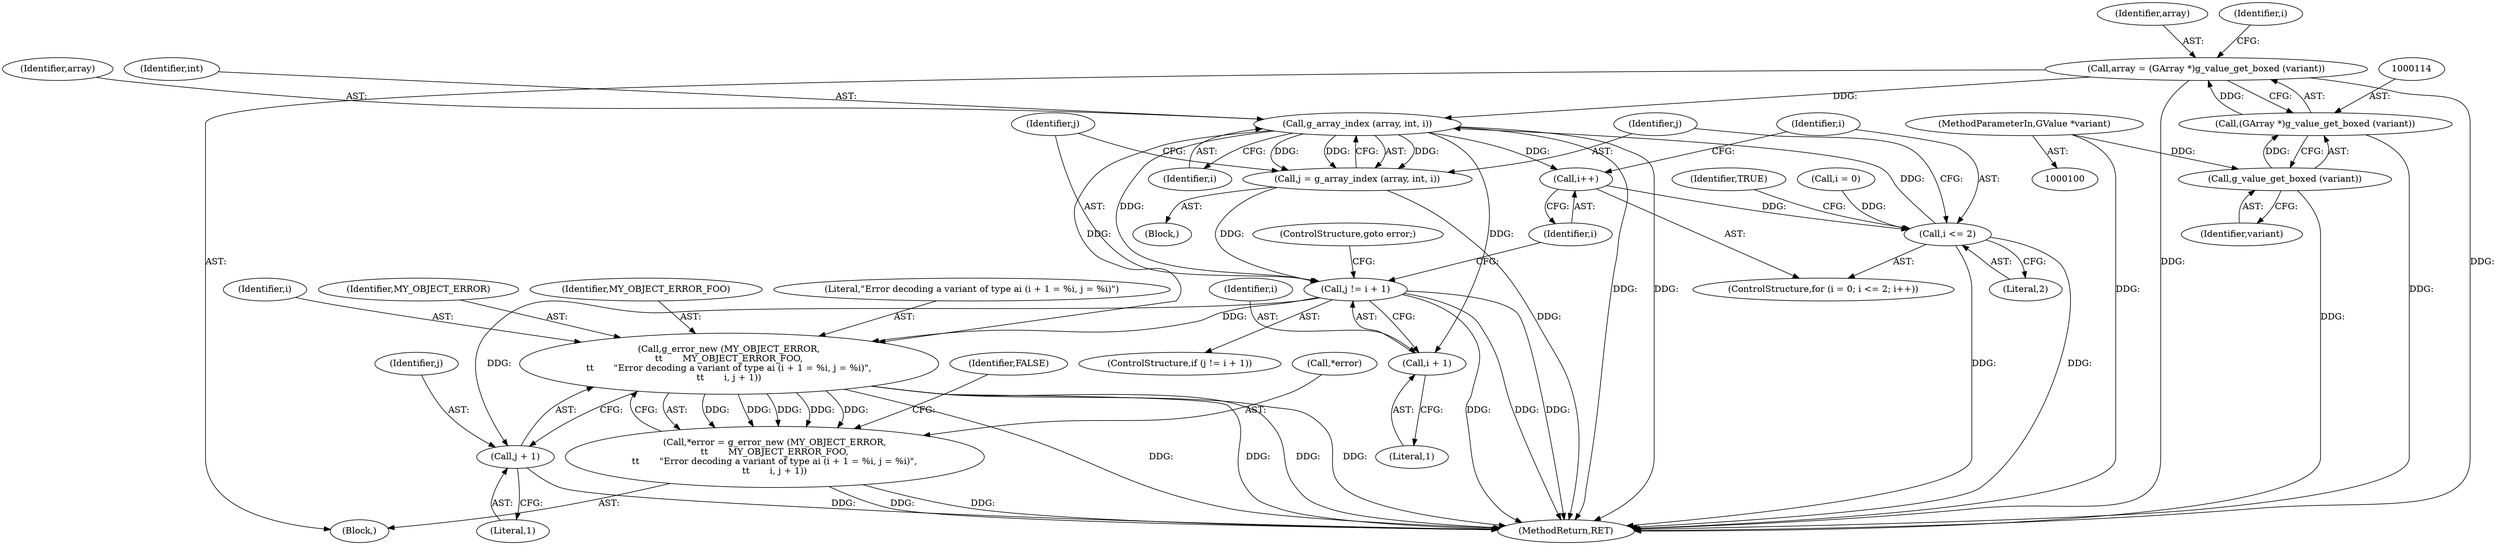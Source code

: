 digraph "1_dbus_9a6bce9b615abca6068348c1606ba8eaf13d9ae0_32@pointer" {
"1000111" [label="(Call,array = (GArray *)g_value_get_boxed (variant))"];
"1000113" [label="(Call,(GArray *)g_value_get_boxed (variant))"];
"1000115" [label="(Call,g_value_get_boxed (variant))"];
"1000102" [label="(MethodParameterIn,GValue *variant)"];
"1000129" [label="(Call,g_array_index (array, int, i))"];
"1000124" [label="(Call,i++)"];
"1000121" [label="(Call,i <= 2)"];
"1000127" [label="(Call,j = g_array_index (array, int, i))"];
"1000134" [label="(Call,j != i + 1)"];
"1000146" [label="(Call,g_error_new (MY_OBJECT_ERROR,\n\t\t       MY_OBJECT_ERROR_FOO,\n\t\t       \"Error decoding a variant of type ai (i + 1 = %i, j = %i)\",\n\t\t       i, j + 1))"];
"1000143" [label="(Call,*error = g_error_new (MY_OBJECT_ERROR,\n\t\t       MY_OBJECT_ERROR_FOO,\n\t\t       \"Error decoding a variant of type ai (i + 1 = %i, j = %i)\",\n\t\t       i, j + 1))"];
"1000151" [label="(Call,j + 1)"];
"1000136" [label="(Call,i + 1)"];
"1000128" [label="(Identifier,j)"];
"1000135" [label="(Identifier,j)"];
"1000148" [label="(Identifier,MY_OBJECT_ERROR_FOO)"];
"1000138" [label="(Literal,1)"];
"1000112" [label="(Identifier,array)"];
"1000119" [label="(Identifier,i)"];
"1000117" [label="(ControlStructure,for (i = 0; i <= 2; i++))"];
"1000149" [label="(Literal,\"Error decoding a variant of type ai (i + 1 = %i, j = %i)\")"];
"1000155" [label="(Identifier,FALSE)"];
"1000122" [label="(Identifier,i)"];
"1000113" [label="(Call,(GArray *)g_value_get_boxed (variant))"];
"1000139" [label="(ControlStructure,goto error;)"];
"1000152" [label="(Identifier,j)"];
"1000151" [label="(Call,j + 1)"];
"1000125" [label="(Identifier,i)"];
"1000104" [label="(Block,)"];
"1000131" [label="(Identifier,int)"];
"1000144" [label="(Call,*error)"];
"1000153" [label="(Literal,1)"];
"1000143" [label="(Call,*error = g_error_new (MY_OBJECT_ERROR,\n\t\t       MY_OBJECT_ERROR_FOO,\n\t\t       \"Error decoding a variant of type ai (i + 1 = %i, j = %i)\",\n\t\t       i, j + 1))"];
"1000150" [label="(Identifier,i)"];
"1000116" [label="(Identifier,variant)"];
"1000137" [label="(Identifier,i)"];
"1000127" [label="(Call,j = g_array_index (array, int, i))"];
"1000132" [label="(Identifier,i)"];
"1000118" [label="(Call,i = 0)"];
"1000115" [label="(Call,g_value_get_boxed (variant))"];
"1000146" [label="(Call,g_error_new (MY_OBJECT_ERROR,\n\t\t       MY_OBJECT_ERROR_FOO,\n\t\t       \"Error decoding a variant of type ai (i + 1 = %i, j = %i)\",\n\t\t       i, j + 1))"];
"1000141" [label="(Identifier,TRUE)"];
"1000156" [label="(MethodReturn,RET)"];
"1000121" [label="(Call,i <= 2)"];
"1000123" [label="(Literal,2)"];
"1000133" [label="(ControlStructure,if (j != i + 1))"];
"1000136" [label="(Call,i + 1)"];
"1000130" [label="(Identifier,array)"];
"1000129" [label="(Call,g_array_index (array, int, i))"];
"1000124" [label="(Call,i++)"];
"1000134" [label="(Call,j != i + 1)"];
"1000102" [label="(MethodParameterIn,GValue *variant)"];
"1000126" [label="(Block,)"];
"1000147" [label="(Identifier,MY_OBJECT_ERROR)"];
"1000111" [label="(Call,array = (GArray *)g_value_get_boxed (variant))"];
"1000111" -> "1000104"  [label="AST: "];
"1000111" -> "1000113"  [label="CFG: "];
"1000112" -> "1000111"  [label="AST: "];
"1000113" -> "1000111"  [label="AST: "];
"1000119" -> "1000111"  [label="CFG: "];
"1000111" -> "1000156"  [label="DDG: "];
"1000111" -> "1000156"  [label="DDG: "];
"1000113" -> "1000111"  [label="DDG: "];
"1000111" -> "1000129"  [label="DDG: "];
"1000113" -> "1000115"  [label="CFG: "];
"1000114" -> "1000113"  [label="AST: "];
"1000115" -> "1000113"  [label="AST: "];
"1000113" -> "1000156"  [label="DDG: "];
"1000115" -> "1000113"  [label="DDG: "];
"1000115" -> "1000116"  [label="CFG: "];
"1000116" -> "1000115"  [label="AST: "];
"1000115" -> "1000156"  [label="DDG: "];
"1000102" -> "1000115"  [label="DDG: "];
"1000102" -> "1000100"  [label="AST: "];
"1000102" -> "1000156"  [label="DDG: "];
"1000129" -> "1000127"  [label="AST: "];
"1000129" -> "1000132"  [label="CFG: "];
"1000130" -> "1000129"  [label="AST: "];
"1000131" -> "1000129"  [label="AST: "];
"1000132" -> "1000129"  [label="AST: "];
"1000127" -> "1000129"  [label="CFG: "];
"1000129" -> "1000156"  [label="DDG: "];
"1000129" -> "1000156"  [label="DDG: "];
"1000129" -> "1000124"  [label="DDG: "];
"1000129" -> "1000127"  [label="DDG: "];
"1000129" -> "1000127"  [label="DDG: "];
"1000129" -> "1000127"  [label="DDG: "];
"1000121" -> "1000129"  [label="DDG: "];
"1000129" -> "1000134"  [label="DDG: "];
"1000129" -> "1000136"  [label="DDG: "];
"1000129" -> "1000146"  [label="DDG: "];
"1000124" -> "1000117"  [label="AST: "];
"1000124" -> "1000125"  [label="CFG: "];
"1000125" -> "1000124"  [label="AST: "];
"1000122" -> "1000124"  [label="CFG: "];
"1000124" -> "1000121"  [label="DDG: "];
"1000121" -> "1000117"  [label="AST: "];
"1000121" -> "1000123"  [label="CFG: "];
"1000122" -> "1000121"  [label="AST: "];
"1000123" -> "1000121"  [label="AST: "];
"1000128" -> "1000121"  [label="CFG: "];
"1000141" -> "1000121"  [label="CFG: "];
"1000121" -> "1000156"  [label="DDG: "];
"1000121" -> "1000156"  [label="DDG: "];
"1000118" -> "1000121"  [label="DDG: "];
"1000127" -> "1000126"  [label="AST: "];
"1000128" -> "1000127"  [label="AST: "];
"1000135" -> "1000127"  [label="CFG: "];
"1000127" -> "1000156"  [label="DDG: "];
"1000127" -> "1000134"  [label="DDG: "];
"1000134" -> "1000133"  [label="AST: "];
"1000134" -> "1000136"  [label="CFG: "];
"1000135" -> "1000134"  [label="AST: "];
"1000136" -> "1000134"  [label="AST: "];
"1000139" -> "1000134"  [label="CFG: "];
"1000125" -> "1000134"  [label="CFG: "];
"1000134" -> "1000156"  [label="DDG: "];
"1000134" -> "1000156"  [label="DDG: "];
"1000134" -> "1000156"  [label="DDG: "];
"1000134" -> "1000146"  [label="DDG: "];
"1000134" -> "1000151"  [label="DDG: "];
"1000146" -> "1000143"  [label="AST: "];
"1000146" -> "1000151"  [label="CFG: "];
"1000147" -> "1000146"  [label="AST: "];
"1000148" -> "1000146"  [label="AST: "];
"1000149" -> "1000146"  [label="AST: "];
"1000150" -> "1000146"  [label="AST: "];
"1000151" -> "1000146"  [label="AST: "];
"1000143" -> "1000146"  [label="CFG: "];
"1000146" -> "1000156"  [label="DDG: "];
"1000146" -> "1000156"  [label="DDG: "];
"1000146" -> "1000156"  [label="DDG: "];
"1000146" -> "1000156"  [label="DDG: "];
"1000146" -> "1000143"  [label="DDG: "];
"1000146" -> "1000143"  [label="DDG: "];
"1000146" -> "1000143"  [label="DDG: "];
"1000146" -> "1000143"  [label="DDG: "];
"1000146" -> "1000143"  [label="DDG: "];
"1000143" -> "1000104"  [label="AST: "];
"1000144" -> "1000143"  [label="AST: "];
"1000155" -> "1000143"  [label="CFG: "];
"1000143" -> "1000156"  [label="DDG: "];
"1000143" -> "1000156"  [label="DDG: "];
"1000151" -> "1000153"  [label="CFG: "];
"1000152" -> "1000151"  [label="AST: "];
"1000153" -> "1000151"  [label="AST: "];
"1000151" -> "1000156"  [label="DDG: "];
"1000136" -> "1000138"  [label="CFG: "];
"1000137" -> "1000136"  [label="AST: "];
"1000138" -> "1000136"  [label="AST: "];
}
